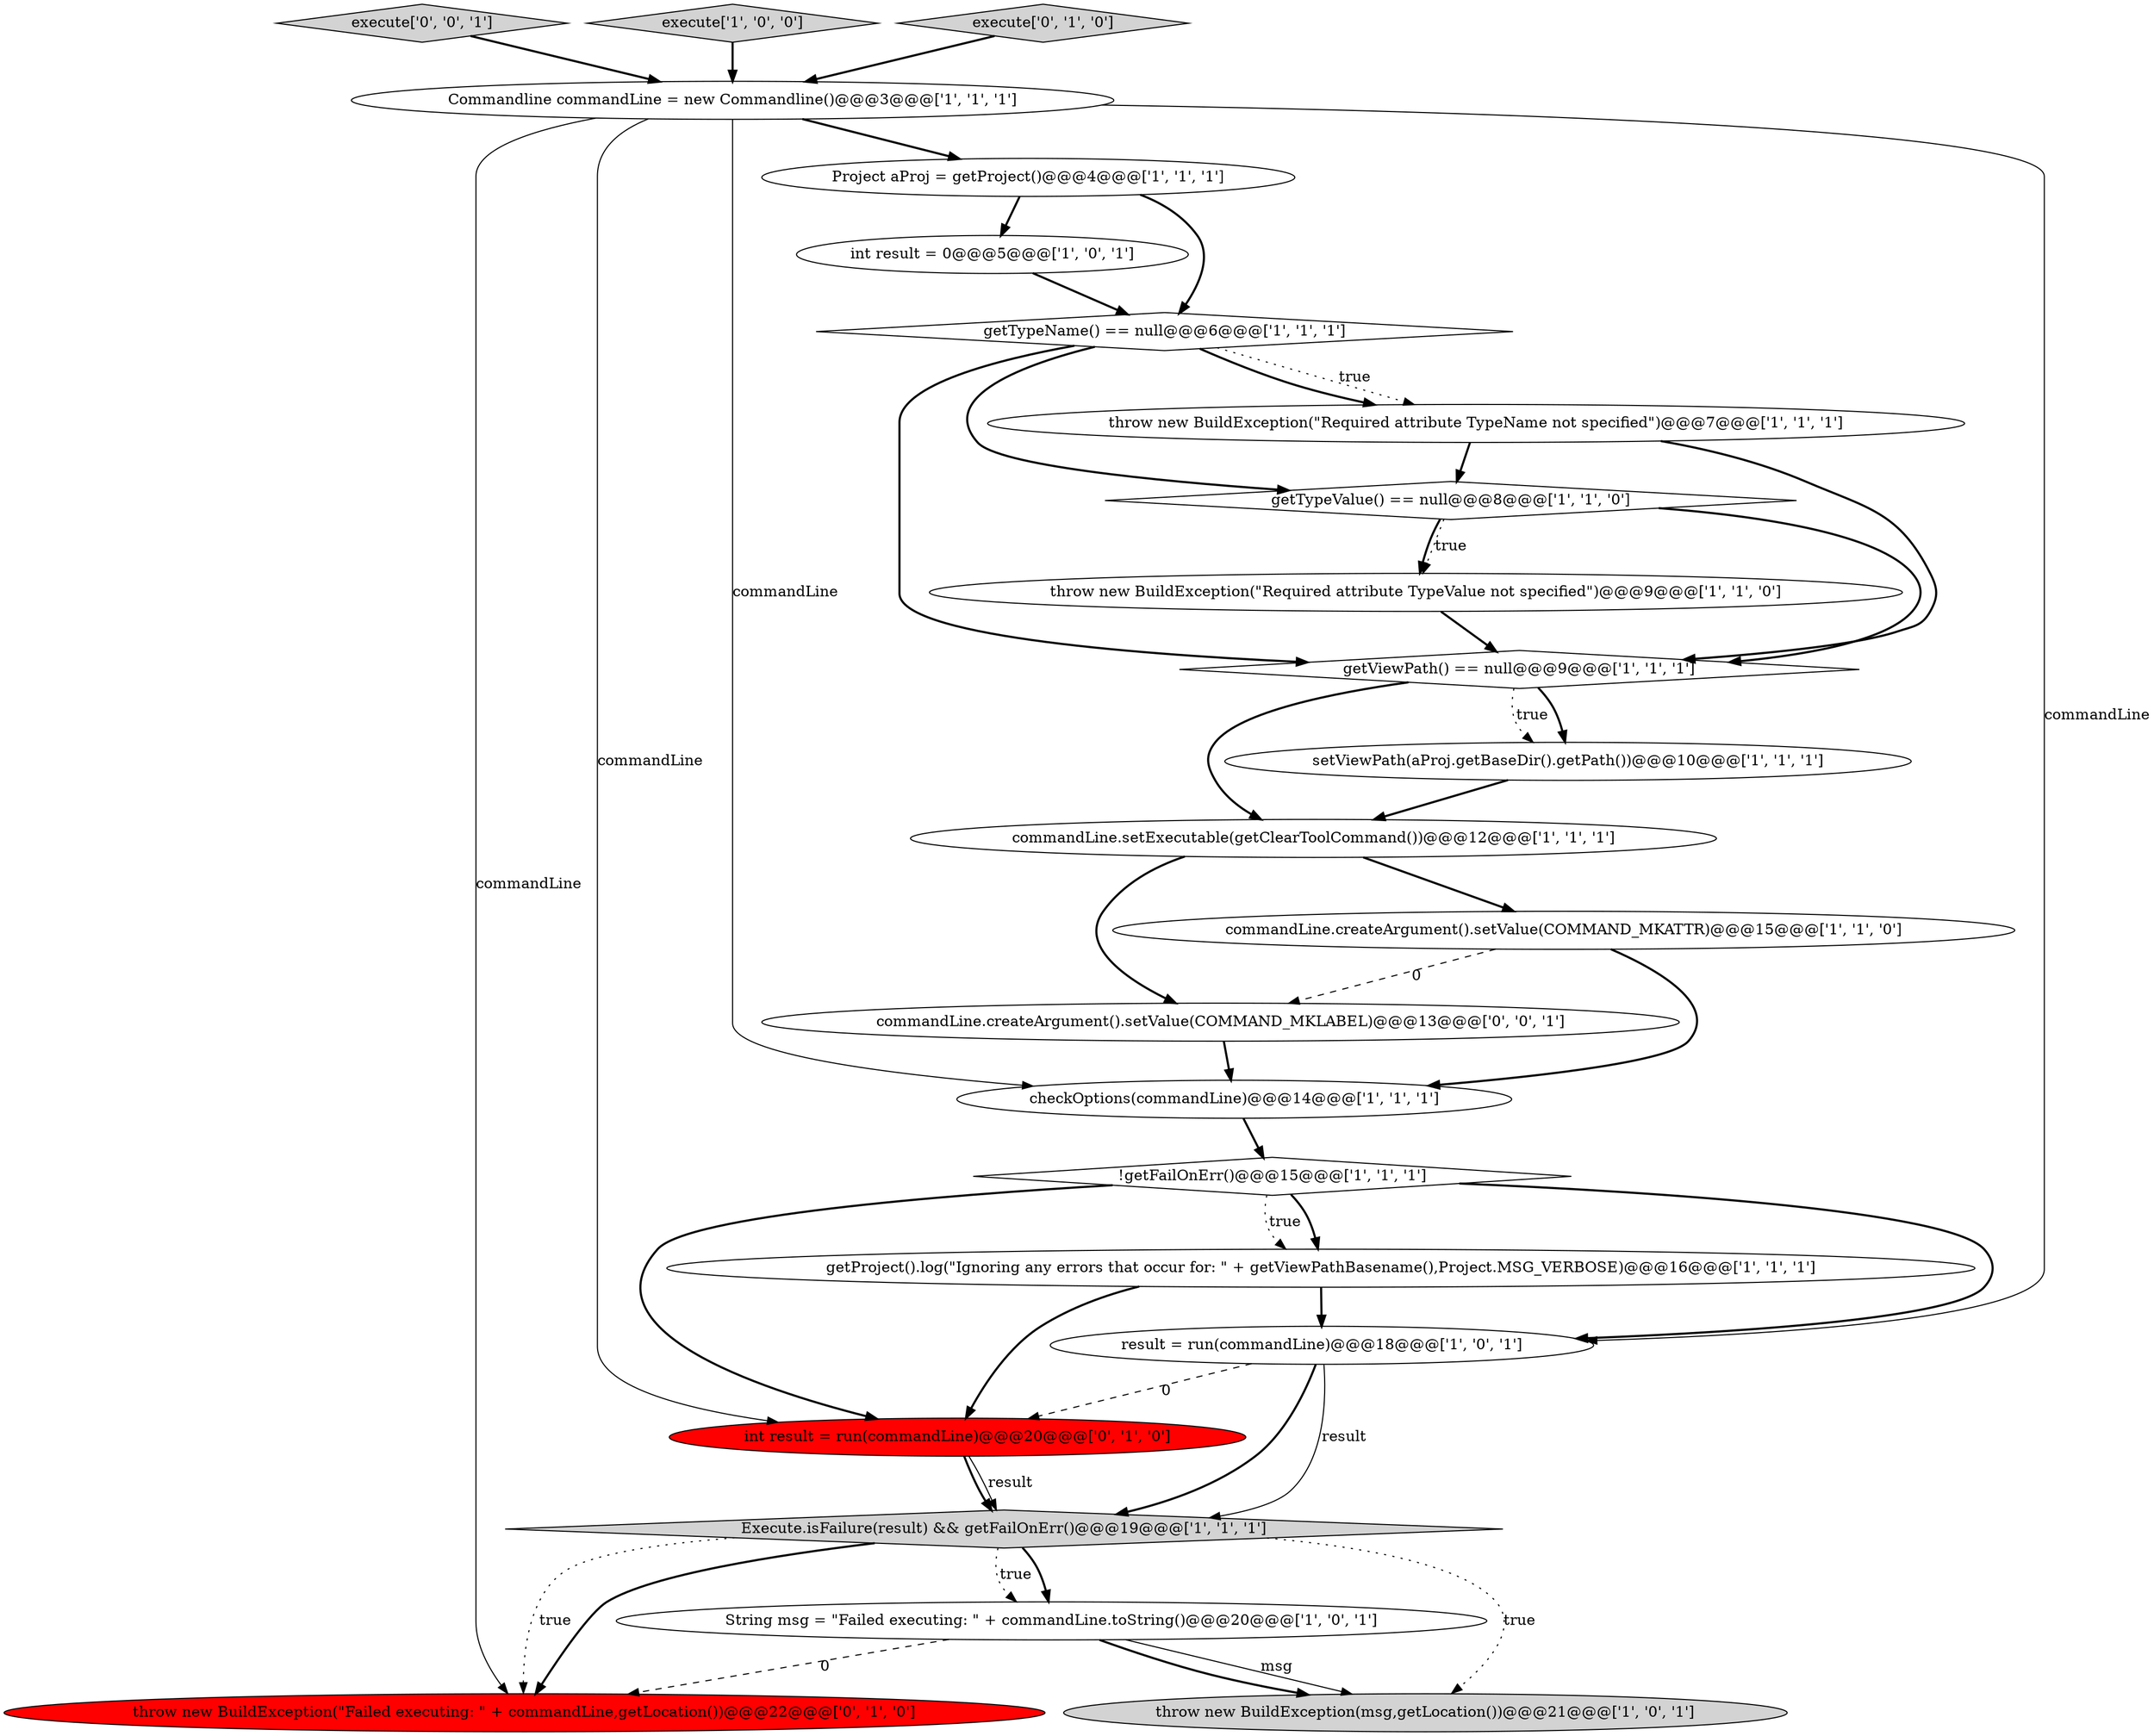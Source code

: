 digraph {
14 [style = filled, label = "!getFailOnErr()@@@15@@@['1', '1', '1']", fillcolor = white, shape = diamond image = "AAA0AAABBB1BBB"];
5 [style = filled, label = "checkOptions(commandLine)@@@14@@@['1', '1', '1']", fillcolor = white, shape = ellipse image = "AAA0AAABBB1BBB"];
12 [style = filled, label = "commandLine.setExecutable(getClearToolCommand())@@@12@@@['1', '1', '1']", fillcolor = white, shape = ellipse image = "AAA0AAABBB1BBB"];
16 [style = filled, label = "throw new BuildException(\"Required attribute TypeValue not specified\")@@@9@@@['1', '1', '0']", fillcolor = white, shape = ellipse image = "AAA0AAABBB1BBB"];
19 [style = filled, label = "int result = run(commandLine)@@@20@@@['0', '1', '0']", fillcolor = red, shape = ellipse image = "AAA1AAABBB2BBB"];
22 [style = filled, label = "execute['0', '0', '1']", fillcolor = lightgray, shape = diamond image = "AAA0AAABBB3BBB"];
9 [style = filled, label = "execute['1', '0', '0']", fillcolor = lightgray, shape = diamond image = "AAA0AAABBB1BBB"];
23 [style = filled, label = "commandLine.createArgument().setValue(COMMAND_MKLABEL)@@@13@@@['0', '0', '1']", fillcolor = white, shape = ellipse image = "AAA0AAABBB3BBB"];
15 [style = filled, label = "Commandline commandLine = new Commandline()@@@3@@@['1', '1', '1']", fillcolor = white, shape = ellipse image = "AAA0AAABBB1BBB"];
8 [style = filled, label = "getTypeValue() == null@@@8@@@['1', '1', '0']", fillcolor = white, shape = diamond image = "AAA0AAABBB1BBB"];
0 [style = filled, label = "result = run(commandLine)@@@18@@@['1', '0', '1']", fillcolor = white, shape = ellipse image = "AAA0AAABBB1BBB"];
20 [style = filled, label = "throw new BuildException(\"Failed executing: \" + commandLine,getLocation())@@@22@@@['0', '1', '0']", fillcolor = red, shape = ellipse image = "AAA1AAABBB2BBB"];
7 [style = filled, label = "getTypeName() == null@@@6@@@['1', '1', '1']", fillcolor = white, shape = diamond image = "AAA0AAABBB1BBB"];
1 [style = filled, label = "setViewPath(aProj.getBaseDir().getPath())@@@10@@@['1', '1', '1']", fillcolor = white, shape = ellipse image = "AAA0AAABBB1BBB"];
21 [style = filled, label = "execute['0', '1', '0']", fillcolor = lightgray, shape = diamond image = "AAA0AAABBB2BBB"];
10 [style = filled, label = "Project aProj = getProject()@@@4@@@['1', '1', '1']", fillcolor = white, shape = ellipse image = "AAA0AAABBB1BBB"];
4 [style = filled, label = "int result = 0@@@5@@@['1', '0', '1']", fillcolor = white, shape = ellipse image = "AAA0AAABBB1BBB"];
13 [style = filled, label = "String msg = \"Failed executing: \" + commandLine.toString()@@@20@@@['1', '0', '1']", fillcolor = white, shape = ellipse image = "AAA0AAABBB1BBB"];
3 [style = filled, label = "getViewPath() == null@@@9@@@['1', '1', '1']", fillcolor = white, shape = diamond image = "AAA0AAABBB1BBB"];
17 [style = filled, label = "Execute.isFailure(result) && getFailOnErr()@@@19@@@['1', '1', '1']", fillcolor = lightgray, shape = diamond image = "AAA0AAABBB1BBB"];
6 [style = filled, label = "getProject().log(\"Ignoring any errors that occur for: \" + getViewPathBasename(),Project.MSG_VERBOSE)@@@16@@@['1', '1', '1']", fillcolor = white, shape = ellipse image = "AAA0AAABBB1BBB"];
11 [style = filled, label = "commandLine.createArgument().setValue(COMMAND_MKATTR)@@@15@@@['1', '1', '0']", fillcolor = white, shape = ellipse image = "AAA0AAABBB1BBB"];
2 [style = filled, label = "throw new BuildException(\"Required attribute TypeName not specified\")@@@7@@@['1', '1', '1']", fillcolor = white, shape = ellipse image = "AAA0AAABBB1BBB"];
18 [style = filled, label = "throw new BuildException(msg,getLocation())@@@21@@@['1', '0', '1']", fillcolor = lightgray, shape = ellipse image = "AAA0AAABBB1BBB"];
17->20 [style = dotted, label="true"];
16->3 [style = bold, label=""];
8->16 [style = bold, label=""];
15->19 [style = solid, label="commandLine"];
7->2 [style = dotted, label="true"];
15->10 [style = bold, label=""];
22->15 [style = bold, label=""];
23->5 [style = bold, label=""];
3->1 [style = bold, label=""];
17->18 [style = dotted, label="true"];
0->17 [style = solid, label="result"];
0->17 [style = bold, label=""];
0->19 [style = dashed, label="0"];
13->20 [style = dashed, label="0"];
21->15 [style = bold, label=""];
2->3 [style = bold, label=""];
8->3 [style = bold, label=""];
12->11 [style = bold, label=""];
8->16 [style = dotted, label="true"];
14->19 [style = bold, label=""];
15->20 [style = solid, label="commandLine"];
11->23 [style = dashed, label="0"];
6->0 [style = bold, label=""];
6->19 [style = bold, label=""];
19->17 [style = bold, label=""];
3->12 [style = bold, label=""];
5->14 [style = bold, label=""];
7->8 [style = bold, label=""];
10->7 [style = bold, label=""];
4->7 [style = bold, label=""];
7->3 [style = bold, label=""];
15->0 [style = solid, label="commandLine"];
11->5 [style = bold, label=""];
14->0 [style = bold, label=""];
7->2 [style = bold, label=""];
9->15 [style = bold, label=""];
15->5 [style = solid, label="commandLine"];
1->12 [style = bold, label=""];
10->4 [style = bold, label=""];
17->13 [style = bold, label=""];
12->23 [style = bold, label=""];
19->17 [style = solid, label="result"];
17->13 [style = dotted, label="true"];
3->1 [style = dotted, label="true"];
14->6 [style = bold, label=""];
13->18 [style = solid, label="msg"];
13->18 [style = bold, label=""];
2->8 [style = bold, label=""];
17->20 [style = bold, label=""];
14->6 [style = dotted, label="true"];
}
